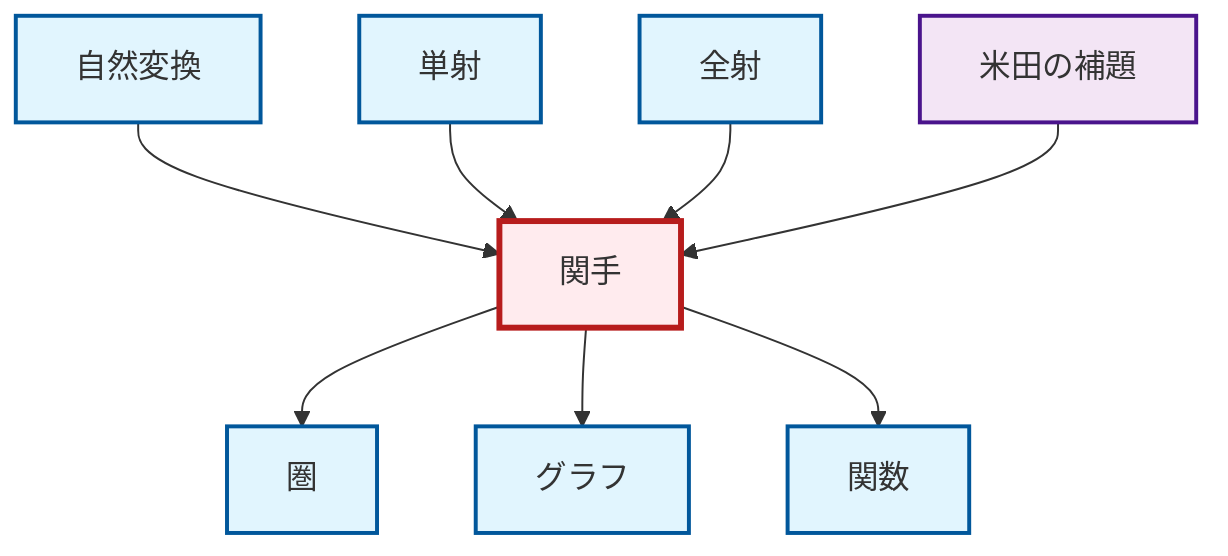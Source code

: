 graph TD
    classDef definition fill:#e1f5fe,stroke:#01579b,stroke-width:2px
    classDef theorem fill:#f3e5f5,stroke:#4a148c,stroke-width:2px
    classDef axiom fill:#fff3e0,stroke:#e65100,stroke-width:2px
    classDef example fill:#e8f5e9,stroke:#1b5e20,stroke-width:2px
    classDef current fill:#ffebee,stroke:#b71c1c,stroke-width:3px
    def-natural-transformation["自然変換"]:::definition
    def-function["関数"]:::definition
    def-category["圏"]:::definition
    thm-yoneda["米田の補題"]:::theorem
    def-monomorphism["単射"]:::definition
    def-epimorphism["全射"]:::definition
    def-functor["関手"]:::definition
    def-graph["グラフ"]:::definition
    def-natural-transformation --> def-functor
    def-monomorphism --> def-functor
    def-functor --> def-category
    def-functor --> def-graph
    def-functor --> def-function
    def-epimorphism --> def-functor
    thm-yoneda --> def-functor
    class def-functor current